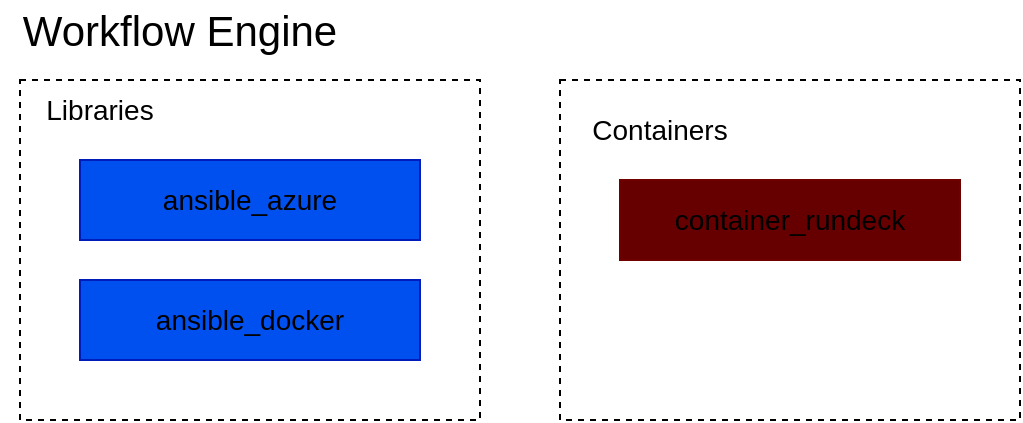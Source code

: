 <mxfile version="16.5.2" type="github">
  <diagram id="IFSpSiR9jKNboN0qODkQ" name="Page-1">
    <mxGraphModel dx="868" dy="432" grid="1" gridSize="10" guides="1" tooltips="1" connect="1" arrows="1" fold="1" page="1" pageScale="1" pageWidth="827" pageHeight="1169" math="0" shadow="0">
      <root>
        <mxCell id="0" />
        <mxCell id="1" parent="0" />
        <mxCell id="PmyIS6u5g_ccVkfRYbmF-9" value="" style="rounded=0;whiteSpace=wrap;html=1;fontSize=14;dashed=1;" parent="1" vertex="1">
          <mxGeometry x="10" y="40" width="230" height="170" as="geometry" />
        </mxCell>
        <mxCell id="PmyIS6u5g_ccVkfRYbmF-1" value="Workflow Engine" style="text;html=1;strokeColor=none;fillColor=none;align=center;verticalAlign=middle;whiteSpace=wrap;rounded=0;fontSize=21;" parent="1" vertex="1">
          <mxGeometry width="180" height="30" as="geometry" />
        </mxCell>
        <mxCell id="PmyIS6u5g_ccVkfRYbmF-10" value="" style="group;fillColor=#dae8fc;strokeColor=#6c8ebf;" parent="1" vertex="1" connectable="0">
          <mxGeometry x="40" y="140" width="170" height="40" as="geometry" />
        </mxCell>
        <mxCell id="PmyIS6u5g_ccVkfRYbmF-7" value="" style="rounded=0;whiteSpace=wrap;html=1;fontSize=21;fillColor=#0050ef;strokeColor=#001DBC;fontColor=#ffffff;" parent="PmyIS6u5g_ccVkfRYbmF-10" vertex="1">
          <mxGeometry width="170" height="40" as="geometry" />
        </mxCell>
        <mxCell id="PmyIS6u5g_ccVkfRYbmF-8" value="&lt;div&gt;ansible_docker&lt;/div&gt;" style="text;html=1;strokeColor=none;fillColor=none;align=center;verticalAlign=middle;whiteSpace=wrap;rounded=0;fontSize=14;" parent="PmyIS6u5g_ccVkfRYbmF-10" vertex="1">
          <mxGeometry x="30" y="5" width="110" height="30" as="geometry" />
        </mxCell>
        <mxCell id="PmyIS6u5g_ccVkfRYbmF-11" value="" style="group" parent="1" vertex="1" connectable="0">
          <mxGeometry x="40" y="80" width="170" height="40" as="geometry" />
        </mxCell>
        <mxCell id="PmyIS6u5g_ccVkfRYbmF-4" value="" style="rounded=0;whiteSpace=wrap;html=1;fontSize=21;fillColor=#0050ef;strokeColor=#001DBC;fontColor=#ffffff;" parent="PmyIS6u5g_ccVkfRYbmF-11" vertex="1">
          <mxGeometry width="170" height="40" as="geometry" />
        </mxCell>
        <mxCell id="PmyIS6u5g_ccVkfRYbmF-5" value="ansible_azure" style="text;html=1;strokeColor=none;fillColor=none;align=center;verticalAlign=middle;whiteSpace=wrap;rounded=0;fontSize=14;" parent="PmyIS6u5g_ccVkfRYbmF-11" vertex="1">
          <mxGeometry x="30" y="5" width="110" height="30" as="geometry" />
        </mxCell>
        <mxCell id="PmyIS6u5g_ccVkfRYbmF-14" value="Libraries" style="text;html=1;strokeColor=none;fillColor=none;align=center;verticalAlign=middle;whiteSpace=wrap;rounded=0;dashed=1;fontSize=14;" parent="1" vertex="1">
          <mxGeometry x="20" y="40" width="60" height="30" as="geometry" />
        </mxCell>
        <mxCell id="PmyIS6u5g_ccVkfRYbmF-15" value="" style="rounded=0;whiteSpace=wrap;html=1;fontSize=14;dashed=1;" parent="1" vertex="1">
          <mxGeometry x="280" y="40" width="230" height="170" as="geometry" />
        </mxCell>
        <mxCell id="PmyIS6u5g_ccVkfRYbmF-16" value="Containers" style="text;html=1;strokeColor=none;fillColor=none;align=center;verticalAlign=middle;whiteSpace=wrap;rounded=0;dashed=1;fontSize=14;" parent="1" vertex="1">
          <mxGeometry x="290" y="50" width="80" height="30" as="geometry" />
        </mxCell>
        <mxCell id="PmyIS6u5g_ccVkfRYbmF-17" value="" style="group;fillColor=#e1d5e7;strokeColor=#9673a6;" parent="1" vertex="1" connectable="0">
          <mxGeometry x="310" y="90" width="170" height="40" as="geometry" />
        </mxCell>
        <mxCell id="PmyIS6u5g_ccVkfRYbmF-18" value="" style="rounded=0;whiteSpace=wrap;html=1;fontSize=21;fillColor=#660000;strokeColor=#6F0000;fontColor=#ffffff;" parent="PmyIS6u5g_ccVkfRYbmF-17" vertex="1">
          <mxGeometry width="170" height="40" as="geometry" />
        </mxCell>
        <mxCell id="PmyIS6u5g_ccVkfRYbmF-19" value="container_rundeck" style="text;html=1;strokeColor=none;fillColor=none;align=center;verticalAlign=middle;whiteSpace=wrap;rounded=0;fontSize=14;" parent="PmyIS6u5g_ccVkfRYbmF-17" vertex="1">
          <mxGeometry x="30" y="5" width="110" height="30" as="geometry" />
        </mxCell>
      </root>
    </mxGraphModel>
  </diagram>
</mxfile>
